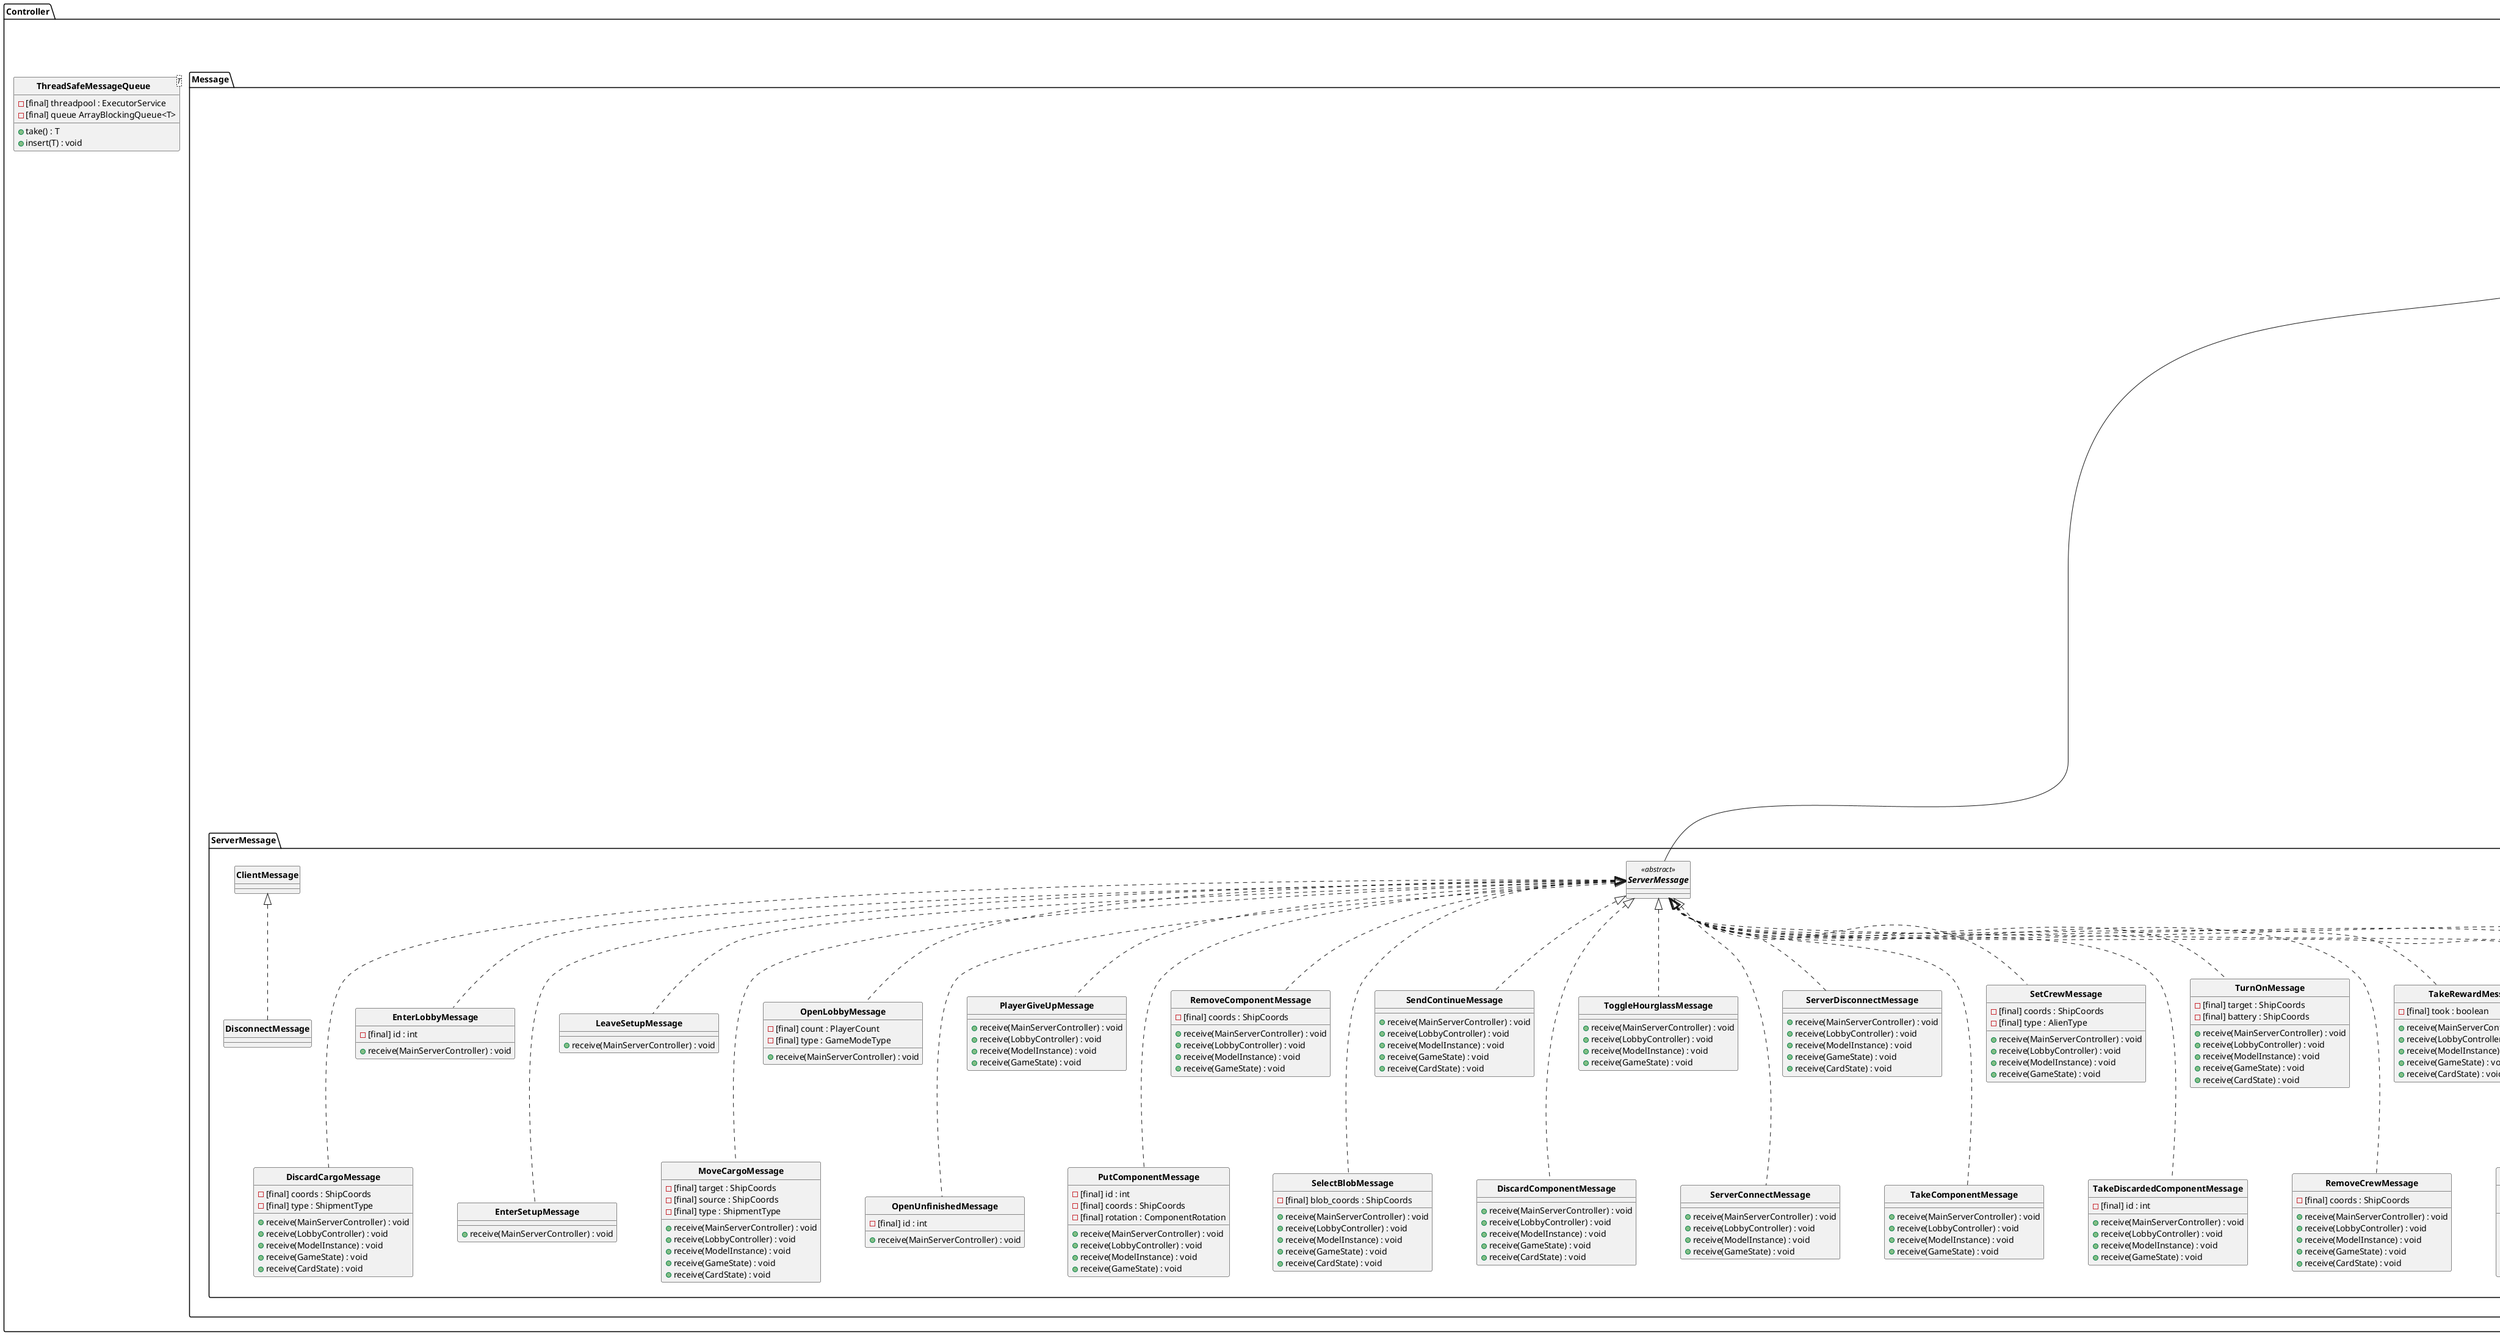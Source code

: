 @startuml controller
hide circle
skinparam classFontStyle bold
skinparam groupInheritance 1
set separator ::
skinparam classAttributeIconSize 12



' format unfinished games: list form
' 1 - game_id - num_players - player_name_0, .. , player_name_num_players-1.

package Controller{

    package Client{

        package Connections {

            interface ServerConnection <<interface>> {
                {method} sendMessage(ServerMessage) : void
                {method} close() : void
                {method} getShutdownHook() : Thread
            }

            ServerConnection ^.. SocketConnection
            class SocketConnection {
                {field} - [final] inqueue : ThreadSafeMessageQueue<ClientMessage)
                {field} - [final] socket : Socket
                {field} - [final] out : ObjectOutputStream
                {field} - [final] in : ObjectInputStream
                {method} + run() : void
                {method} + sendMessage(ServerMessage) : void
                {method} + close() : void
                {method} + getShutdownHook() : Thread
            }

            ServerConnection ^.. RMIConnection
            class RMIConnection {
                {field} - [final] stup RMIClientStub
                {field} - [final] server VirtualServer
                {method} + sendMessage(ServerMessage) : void
                {method} + close() : void
                {method} + getShutdownHook() : Thread
            }

            class RMIClientStub {
                {field} - [transient] [final] inqueue ThreadSafeMessageQueue<ClientMessage>
                {field} - [final] username : String
                {method} + sendMessage(ServerMessage) : void
                {method} + close() : void
                {method} + getUsername() : String
            }

        }

        package State {

            abstract ClientControllerState {
                {field} - [final] controller : ClientController
                {field} - [final] view : ClientView
                {method} # init() : void
                {method} # getNext() : ClientControllerState
                {method} + onClose() : void
                {method} [protected] transition() : void
                {method} [protected] getView() : ClientView
                {method} + setUsername(String) : void
                {method} + connect(String, int, ConnectionType) : void
                {method} + sendMessage(ServerMessage) : void
                {method} + disconnect() : void
            }

            ClientControllerState ^.. ConnectedState
            class ConnectedState {
                {field} - [final] connection : ServerConnection
                {field} - [final] outqueue : ThreadSafeMessageQueue<ServerMessage>
                {field} - [final] username : String
                {field} - [final] consumer_thread : Thread
                {field} - [final] sender_thread : Thread
                {field} - [final] shutdown_hook : Thread
                {field} - [final] input_thread : Thread
                {field} - [final] pingtimer : Timer
                {method} + init() : void
                {method} + getNext() : ClientControllerState
                {method} + onClose() : void
                {method} + sendMessage(ServerMessage) : void
                {method} + disconnect() : void
                {method} + getView() : ClientView
                {method} + getUsername() : String
                {method} + showTextMessage(String) : void
                {method} - startPingTask() : void
                {method} - stopPingTask() : void
                {method} - getPingTask(ConnectedState) : TimerTask
                {method} - ping() : void
                {method} - getShutdownHook() : Thread
            }

            ClientControllerState ^.. ConnectingState
            class ConnectingState {
                {field} - [final] username : String
                {field} - [final] connection : ServerConnection
                {field} - [final] inqueue : ThreadSafeMessageQueue<ServerMessage>
                {method} + init() : void
                {method} + getController() : ClientController
                {method} + getNext() : ClientControllerState
                {method} + connect(String, int, ConnectionType) : void
            }

            ClientControllerState ^.. TitleScreenState
            class TitleScreenState {
                {field} - [final] username : String
                {method} + init() : void
                {method} + getNext() : ClientControllerState
                {method} + setUsername(String) : void
                {method} + exit() : void
                {method} + validateUsername(String) : boolean
            }

            class ClientController {
                {field} - [final] view : ClientView
                {field} - [final] state : ClientControllerState
                {field} - [final] closed : boolean
                {method} + getState() : ClientControllerState
                {method} + setState(ClientControllerState) : void
                {method} + close() : void
                {method} + getClosed() : boolean
                {method} + reset() : void
            }

            class ConsumerThread {
                {field} - [final] state : ConnectedState
                {field} - [final] inqueue : ThreadSafeMessageQueue<ClientMessage>
                {method} + run() : void
            }

            class InputCommandThread {
                {field} - [final] cc : ConnectedState
                {field} - [final] view : ClientView
                {method} + run() : void
            }

            class SenderThread {
                {field} - [final] outqueue : ThreadSafeMessageQueue<ClientMessage>
                {field} - [final] connection : ServerConnection
                {field} - [final] state : ConnectedState
                {method} + run() : void
            }

        }

    }

    package Server{

        package Connections {

            interface ClientConnection <<interface>> {
                {method} sendMessage(ClientMessage) : void
                {method} close() : void
            }

            interface RMIClientConnection <<interface>> {
                {method} getUsername() : String
            }

            interface RMISkeletonProvider <<interface>> {
                {method} accept(RMIClientConnection) : VirtualServer
            }

            interface VirtualServer <<interface>> {
                {method} receiveMessage(ServerMessage) : void
            }

            RMISkeletonProvider ^.. NetworkServer
            class NetworkServer {
                {field} - [final] serverPool : ExecutorService
                {field} - ip : String
                {field} - tcpport : int
                {field} - rmiport : int
                {field} - init : boolean
                {field} - server : ServerSocket
                {method} + init(String, int, int) : void
                {method} + init(String, int) : void
                {method} + startServer() : void
                {method} + run() : void
                {method} + RMICleanup() : Thread
                {method} + TCPCleanup() : Thread
                {method} + accept(RMIClientConnection) : VirtualServer
            }

            VirtualServer ^.. RMIServerStubImpl
            class RMIServerStubImpl {
                {field} - [transient] [final] controller : MainServerController
                {field} - [transient] [final] client : ClientDescriptor
                {method} + receiveMessage(ServerMessage) : void
            }

            ClientConnection ^.. SocketClient
            class SocketClient {
                {field} - [final] socket : Socket
                {field} - [final] out : ObjectOutputStream
                {field} - [final] in : ObjectInputStream
                {field} - setup_timeout : TimerTask
                {field} - username : String
                {method} + setTimeout(TimerTask) : void
                {method} + cancelTimeout() : void
                {method} + getSocket() : Socket
                {method} + run() : void
                {method} + sendMessage(ClientMessage) : void
                {method} + readSetup() : void
                {method} + read() : void
                {method} + close() : void
            }

        }

        class ClientDescriptor{
            {field} - username: String
            {field} - color : PlayerColor
            {field} - disconnected : boolean
            {method} + getUsername() : String
            {method} + getColor() : PlayerColor
            {method} + getDisconnected() : boolean
            {method} + sendMessage(ClientMessage m) : void
        }

    }

    class ThreadSafeMessageQueue<T> {
        {field} - [final] threadpool : ExecutorService
        {field} - [final] queue ArrayBlockingQueue<T>
        {method} + take() : T
        {method} + insert(T) : void
    }

    'TODO creare classe stub per il client.

    Server::Connections::RMIClientConnection .. RMIClientStub

    package Message{

        interface Message <<interface, serializable>>

        Message ^------ ServerMessage::ServerMessage
        package ServerMessage{
            abstract ServerMessage <<abstract>> {

            }

            ServerMessage ^..... DiscardCargoMessage
            class DiscardCargoMessage {
                {field} - [final] coords : ShipCoords
                {field} - [final] type : ShipmentType
                {method} + receive(MainServerController) : void
                {method} + receive(LobbyController) : void
                {method} + receive(ModelInstance) : void
                {method} + receive(GameState) : void
                {method} + receive(CardState) : void
            }

            ServerMessage ^... EnterLobbyMessage
            class EnterLobbyMessage {
                {field} - [final] id : int
                {method} + receive(MainServerController) : void
            }

            ServerMessage ^..... EnterSetupMessage
            class EnterSetupMessage {
                {method} + receive(MainServerController) : void
            }

            ServerMessage ^... LeaveSetupMessage
            class LeaveSetupMessage {
                {method} + receive(MainServerController) : void
            }

            ServerMessage ^..... MoveCargoMessage
            class MoveCargoMessage {
                {field} - [final] target : ShipCoords
                {field} - [final] source : ShipCoords
                {field} - [final] type : ShipmentType
                {method} + receive(MainServerController) : void
                {method} + receive(LobbyController) : void
                {method} + receive(ModelInstance) : void
                {method} + receive(GameState) : void
                {method} + receive(CardState) : void
            }

            ServerMessage ^... OpenLobbyMessage
            class OpenLobbyMessage {
                {field} - [final] count : PlayerCount
                {field} - [final] type : GameModeType
                {method} + receive(MainServerController) : void
            }

            ServerMessage ^..... OpenUnfinishedMessage
            class OpenUnfinishedMessage {
                {field} - [final] id : int
                {method} + receive(MainServerController) : void
            }

            ServerMessage ^... PlayerGiveUpMessage
            class PlayerGiveUpMessage {
                {method} + receive(MainServerController) : void
                {method} + receive(LobbyController) : void
                {method} + receive(ModelInstance) : void
                {method} + receive(GameState) : void
            }

            ServerMessage ^..... PutComponentMessage
            class PutComponentMessage {
                {field} - [final] id : int
                {field} - [final] coords : ShipCoords
                {field} - [final] rotation : ComponentRotation
                {method} + receive(MainServerController) : void
                {method} + receive(LobbyController) : void
                {method} + receive(ModelInstance) : void
                {method} + receive(GameState) : void
            }

            ServerMessage ^... RemoveComponentMessage
            class RemoveComponentMessage {
                {field} - [final] coords : ShipCoords
                {method} + receive(MainServerController) : void
                {method} + receive(LobbyController) : void
                {method} + receive(ModelInstance) : void
                {method} + receive(GameState) : void
            }

            ServerMessage ^..... SelectBlobMessage
            class SelectBlobMessage {
                {field} - [final] blob_coords : ShipCoords
                {method} + receive(MainServerController) : void
                {method} + receive(LobbyController) : void
                {method} + receive(ModelInstance) : void
                {method} + receive(GameState) : void
                {method} + receive(CardState) : void
            }

            ServerMessage ^... SendContinueMessage
            class SendContinueMessage {
                {method} + receive(MainServerController) : void
                {method} + receive(LobbyController) : void
                {method} + receive(ModelInstance) : void
                {method} + receive(GameState) : void
                {method} + receive(CardState) : void
            }

            ServerMessage ^..... DiscardComponentMessage
            class DiscardComponentMessage{
                {method} + receive(MainServerController) : void
                {method} + receive(LobbyController) : void
                {method} + receive(ModelInstance) : void
                {method} + receive(GameState) : void
                {method} + receive(CardState) : void
            }

            ServerMessage ^... ToggleHourglassMessage
            class ToggleHourglassMessage{
                {method} + receive(MainServerController) : void
                {method} + receive(LobbyController) : void
                {method} + receive(ModelInstance) : void
                {method} + receive(GameState) : void
            }

            ServerMessage ^..... ServerConnectMessage
            class ServerConnectMessage {
                {method} + receive(MainServerController) : void
                {method} + receive(LobbyController) : void
                {method} + receive(ModelInstance) : void
                {method} + receive(GameState) : void
            }

            ServerMessage ^... ServerDisconnectMessage
            class ServerDisconnectMessage {
                {method} + receive(MainServerController) : void
                {method} + receive(LobbyController) : void
                {method} + receive(ModelInstance) : void
                {method} + receive(GameState) : void
                {method} + receive(CardState) : void
            }

            ServerMessage ^..... TakeComponentMessage
            class TakeComponentMessage {
                {method} + receive(MainServerController) : void
                {method} + receive(LobbyController) : void
                {method} + receive(ModelInstance) : void
                {method} + receive(GameState) : void
            }

            ServerMessage ^... SetCrewMessage
            class SetCrewMessage{
                {field} - [final] coords : ShipCoords
                {field} - [final] type : AlienType
                {method} + receive(MainServerController) : void
                {method} + receive(LobbyController) : void
                {method} + receive(ModelInstance) : void
                {method} + receive(GameState) : void
            }

            ServerMessage ^..... TakeDiscardedComponentMessage
            class TakeDiscardedComponentMessage {
                {field} - [final] id : int
                {method} + receive(MainServerController) : void
                {method} + receive(LobbyController) : void
                {method} + receive(ModelInstance) : void
                {method} + receive(GameState) : void
            }

            ServerMessage ^... TurnOnMessage
            class TurnOnMessage{
                {field} - [final] target : ShipCoords
                {field} - [final] battery : ShipCoords
                {method} + receive(MainServerController) : void
                {method} + receive(LobbyController) : void
                {method} + receive(ModelInstance) : void
                {method} + receive(GameState) : void
                {method} + receive(CardState) : void
            }
            
            ServerMessage ^..... RemoveCrewMessage
            class RemoveCrewMessage{
                {field} - [final] coords : ShipCoords
                {method} + receive(MainServerController) : void
                {method} + receive(LobbyController) : void
                {method} + receive(ModelInstance) : void
                {method} + receive(GameState) : void
                {method} + receive(CardState) : void
            }

            ServerMessage ^... TakeRewardMessage
            class TakeRewardMessage {
                {field} - [final] took : boolean
                {method} + receive(MainServerController) : void
                {method} + receive(LobbyController) : void
                {method} + receive(ModelInstance) : void
                {method} + receive(GameState) : void
                {method} + receive(CardState) : void
            }

            ServerMessage ^..... TakeCargoMessage
            class TakeCargoMessage{
                {field} - [final] coords : ShipCoords
                {field} - [final] type : ShipmentType
                {method} + receive(MainServerController) : void
                {method} + receive(LobbyController) : void
                {method} + receive(ModelInstance) : void
                {method} + receive(GameState) : void
                {method} + receive(CardState) : void
            }

            ServerMessage ^... SelectLandingMessage
            class SelectLandingMessage {
                {field} - [final] id : int
                {method} + receive(MainServerController) : void
                {method} + receive(LobbyController) : void
                {method} + receive(ModelInstance) : void
                {method} + receive(GameState) : void
                {method} + receive(CardState) : void
            }

            ServerMessage ^..... UsernameSetupMessage
            class UsernameSetupMessage {
                {field} - [final] username : String
                {method} + receive(MainServerController) : void
                {method} + getUsername() : String
            }

            ServerMessage ^... PingMessage
            class PingMessage{
                {method} + receive(MainServerController) : void
                {method} + receive(LobbyController) : void
            }

        }

        ServerMessage ^..... ReserveComponentMessage
        class ReserveComponentMessage {
            {method} + receive(MainServerController) : void
            {method} + receive(LobbyController) : void
            {method} + receive(ModelInstance) : void
            {method} + receive(GameState) : void
        }

        Message ^-- ClientMessage::ClientMessage
        package ClientMessage {

            abstract ClientMessage <<abstract>> {
                {method} + [abstract] receive(ConnectedState) : void
            }

            ClientMessage ^... ClientDisconnectMessage
            class ClientDisconnectMessage {
                {method} + [abstract] receive(ConnectedState) : void
            }

            class NotifyStateUpdateMessage {
                {field} - [final] state : ClientState
                {method} + [abstract] receive(ConnectedState) : void
            }

            ClientMessage ^..... ViewMessage
            class ViewMessage{
                {field} - [final] message : String
                {method} + [abstract] receive(ConnectedState) : void
            }

        }

        ServerMessage::ClientMessage^... ServerMessage::DisconnectMessage
        
        ClientMessage::ClientMessage^... ClientMessage::DisconnectMessage
        
    }

}
@enduml



